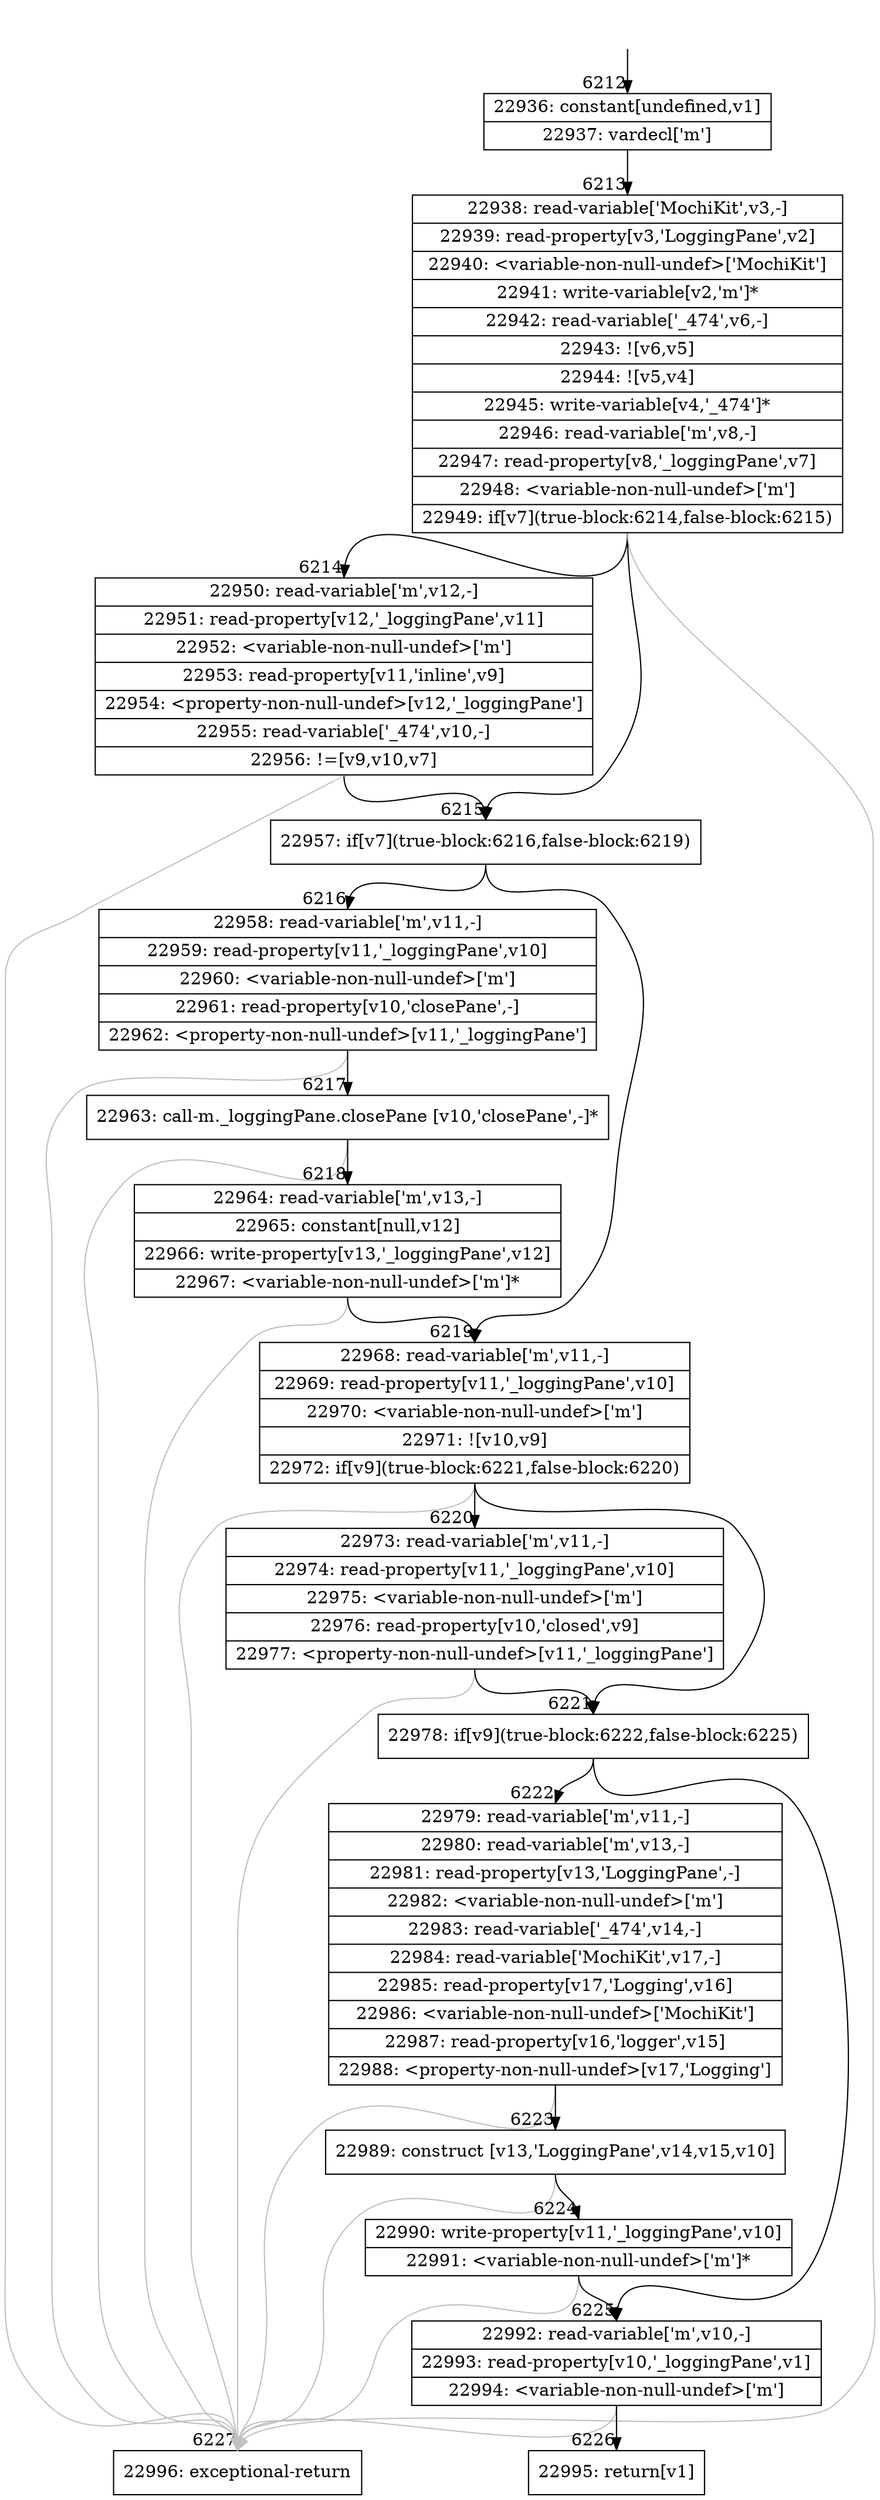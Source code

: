 digraph {
rankdir="TD"
BB_entry415[shape=none,label=""];
BB_entry415 -> BB6212 [tailport=s, headport=n, headlabel="    6212"]
BB6212 [shape=record label="{22936: constant[undefined,v1]|22937: vardecl['m']}" ] 
BB6212 -> BB6213 [tailport=s, headport=n, headlabel="      6213"]
BB6213 [shape=record label="{22938: read-variable['MochiKit',v3,-]|22939: read-property[v3,'LoggingPane',v2]|22940: \<variable-non-null-undef\>['MochiKit']|22941: write-variable[v2,'m']*|22942: read-variable['_474',v6,-]|22943: ![v6,v5]|22944: ![v5,v4]|22945: write-variable[v4,'_474']*|22946: read-variable['m',v8,-]|22947: read-property[v8,'_loggingPane',v7]|22948: \<variable-non-null-undef\>['m']|22949: if[v7](true-block:6214,false-block:6215)}" ] 
BB6213 -> BB6215 [tailport=s, headport=n, headlabel="      6215"]
BB6213 -> BB6214 [tailport=s, headport=n, headlabel="      6214"]
BB6213 -> BB6227 [tailport=s, headport=n, color=gray, headlabel="      6227"]
BB6214 [shape=record label="{22950: read-variable['m',v12,-]|22951: read-property[v12,'_loggingPane',v11]|22952: \<variable-non-null-undef\>['m']|22953: read-property[v11,'inline',v9]|22954: \<property-non-null-undef\>[v12,'_loggingPane']|22955: read-variable['_474',v10,-]|22956: !=[v9,v10,v7]}" ] 
BB6214 -> BB6215 [tailport=s, headport=n]
BB6214 -> BB6227 [tailport=s, headport=n, color=gray]
BB6215 [shape=record label="{22957: if[v7](true-block:6216,false-block:6219)}" ] 
BB6215 -> BB6216 [tailport=s, headport=n, headlabel="      6216"]
BB6215 -> BB6219 [tailport=s, headport=n, headlabel="      6219"]
BB6216 [shape=record label="{22958: read-variable['m',v11,-]|22959: read-property[v11,'_loggingPane',v10]|22960: \<variable-non-null-undef\>['m']|22961: read-property[v10,'closePane',-]|22962: \<property-non-null-undef\>[v11,'_loggingPane']}" ] 
BB6216 -> BB6217 [tailport=s, headport=n, headlabel="      6217"]
BB6216 -> BB6227 [tailport=s, headport=n, color=gray]
BB6217 [shape=record label="{22963: call-m._loggingPane.closePane [v10,'closePane',-]*}" ] 
BB6217 -> BB6218 [tailport=s, headport=n, headlabel="      6218"]
BB6217 -> BB6227 [tailport=s, headport=n, color=gray]
BB6218 [shape=record label="{22964: read-variable['m',v13,-]|22965: constant[null,v12]|22966: write-property[v13,'_loggingPane',v12]|22967: \<variable-non-null-undef\>['m']*}" ] 
BB6218 -> BB6219 [tailport=s, headport=n]
BB6218 -> BB6227 [tailport=s, headport=n, color=gray]
BB6219 [shape=record label="{22968: read-variable['m',v11,-]|22969: read-property[v11,'_loggingPane',v10]|22970: \<variable-non-null-undef\>['m']|22971: ![v10,v9]|22972: if[v9](true-block:6221,false-block:6220)}" ] 
BB6219 -> BB6221 [tailport=s, headport=n, headlabel="      6221"]
BB6219 -> BB6220 [tailport=s, headport=n, headlabel="      6220"]
BB6219 -> BB6227 [tailport=s, headport=n, color=gray]
BB6220 [shape=record label="{22973: read-variable['m',v11,-]|22974: read-property[v11,'_loggingPane',v10]|22975: \<variable-non-null-undef\>['m']|22976: read-property[v10,'closed',v9]|22977: \<property-non-null-undef\>[v11,'_loggingPane']}" ] 
BB6220 -> BB6221 [tailport=s, headport=n]
BB6220 -> BB6227 [tailport=s, headport=n, color=gray]
BB6221 [shape=record label="{22978: if[v9](true-block:6222,false-block:6225)}" ] 
BB6221 -> BB6222 [tailport=s, headport=n, headlabel="      6222"]
BB6221 -> BB6225 [tailport=s, headport=n, headlabel="      6225"]
BB6222 [shape=record label="{22979: read-variable['m',v11,-]|22980: read-variable['m',v13,-]|22981: read-property[v13,'LoggingPane',-]|22982: \<variable-non-null-undef\>['m']|22983: read-variable['_474',v14,-]|22984: read-variable['MochiKit',v17,-]|22985: read-property[v17,'Logging',v16]|22986: \<variable-non-null-undef\>['MochiKit']|22987: read-property[v16,'logger',v15]|22988: \<property-non-null-undef\>[v17,'Logging']}" ] 
BB6222 -> BB6223 [tailport=s, headport=n, headlabel="      6223"]
BB6222 -> BB6227 [tailport=s, headport=n, color=gray]
BB6223 [shape=record label="{22989: construct [v13,'LoggingPane',v14,v15,v10]}" ] 
BB6223 -> BB6224 [tailport=s, headport=n, headlabel="      6224"]
BB6223 -> BB6227 [tailport=s, headport=n, color=gray]
BB6224 [shape=record label="{22990: write-property[v11,'_loggingPane',v10]|22991: \<variable-non-null-undef\>['m']*}" ] 
BB6224 -> BB6225 [tailport=s, headport=n]
BB6224 -> BB6227 [tailport=s, headport=n, color=gray]
BB6225 [shape=record label="{22992: read-variable['m',v10,-]|22993: read-property[v10,'_loggingPane',v1]|22994: \<variable-non-null-undef\>['m']}" ] 
BB6225 -> BB6226 [tailport=s, headport=n, headlabel="      6226"]
BB6225 -> BB6227 [tailport=s, headport=n, color=gray]
BB6226 [shape=record label="{22995: return[v1]}" ] 
BB6227 [shape=record label="{22996: exceptional-return}" ] 
//#$~ 4362
}
